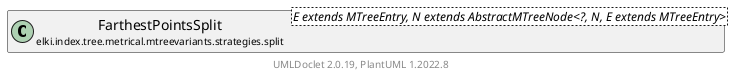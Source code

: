 @startuml
    remove .*\.(Instance|Par|Parameterizer|Factory)$
    set namespaceSeparator none
    hide empty fields
    hide empty methods

    class "<size:14>FarthestPointsSplit.Par\n<size:10>elki.index.tree.metrical.mtreevariants.strategies.split" as elki.index.tree.metrical.mtreevariants.strategies.split.FarthestPointsSplit.Par<E extends MTreeEntry, N extends AbstractMTreeNode<?, N, E extends MTreeEntry>> {
        +make(): FarthestPointsSplit<E extends MTreeEntry, N extends AbstractMTreeNode<?, N, E extends MTreeEntry>>
    }

    abstract class "<size:14>AbstractMTreeSplit.Par\n<size:10>elki.index.tree.metrical.mtreevariants.strategies.split" as elki.index.tree.metrical.mtreevariants.strategies.split.AbstractMTreeSplit.Par<E extends MTreeEntry, N extends AbstractMTreeNode<?, N, E extends MTreeEntry>> {
        {abstract} +make(): MTreeSplit<E extends MTreeEntry, N extends AbstractMTreeNode<?, N, E extends MTreeEntry>>
    }
    class "<size:14>FarthestPointsSplit\n<size:10>elki.index.tree.metrical.mtreevariants.strategies.split" as elki.index.tree.metrical.mtreevariants.strategies.split.FarthestPointsSplit<E extends MTreeEntry, N extends AbstractMTreeNode<?, N, E extends MTreeEntry>> [[FarthestPointsSplit.html]]

    elki.index.tree.metrical.mtreevariants.strategies.split.AbstractMTreeSplit.Par <|-- elki.index.tree.metrical.mtreevariants.strategies.split.FarthestPointsSplit.Par
    elki.index.tree.metrical.mtreevariants.strategies.split.FarthestPointsSplit +-- elki.index.tree.metrical.mtreevariants.strategies.split.FarthestPointsSplit.Par

    center footer UMLDoclet 2.0.19, PlantUML 1.2022.8
@enduml
